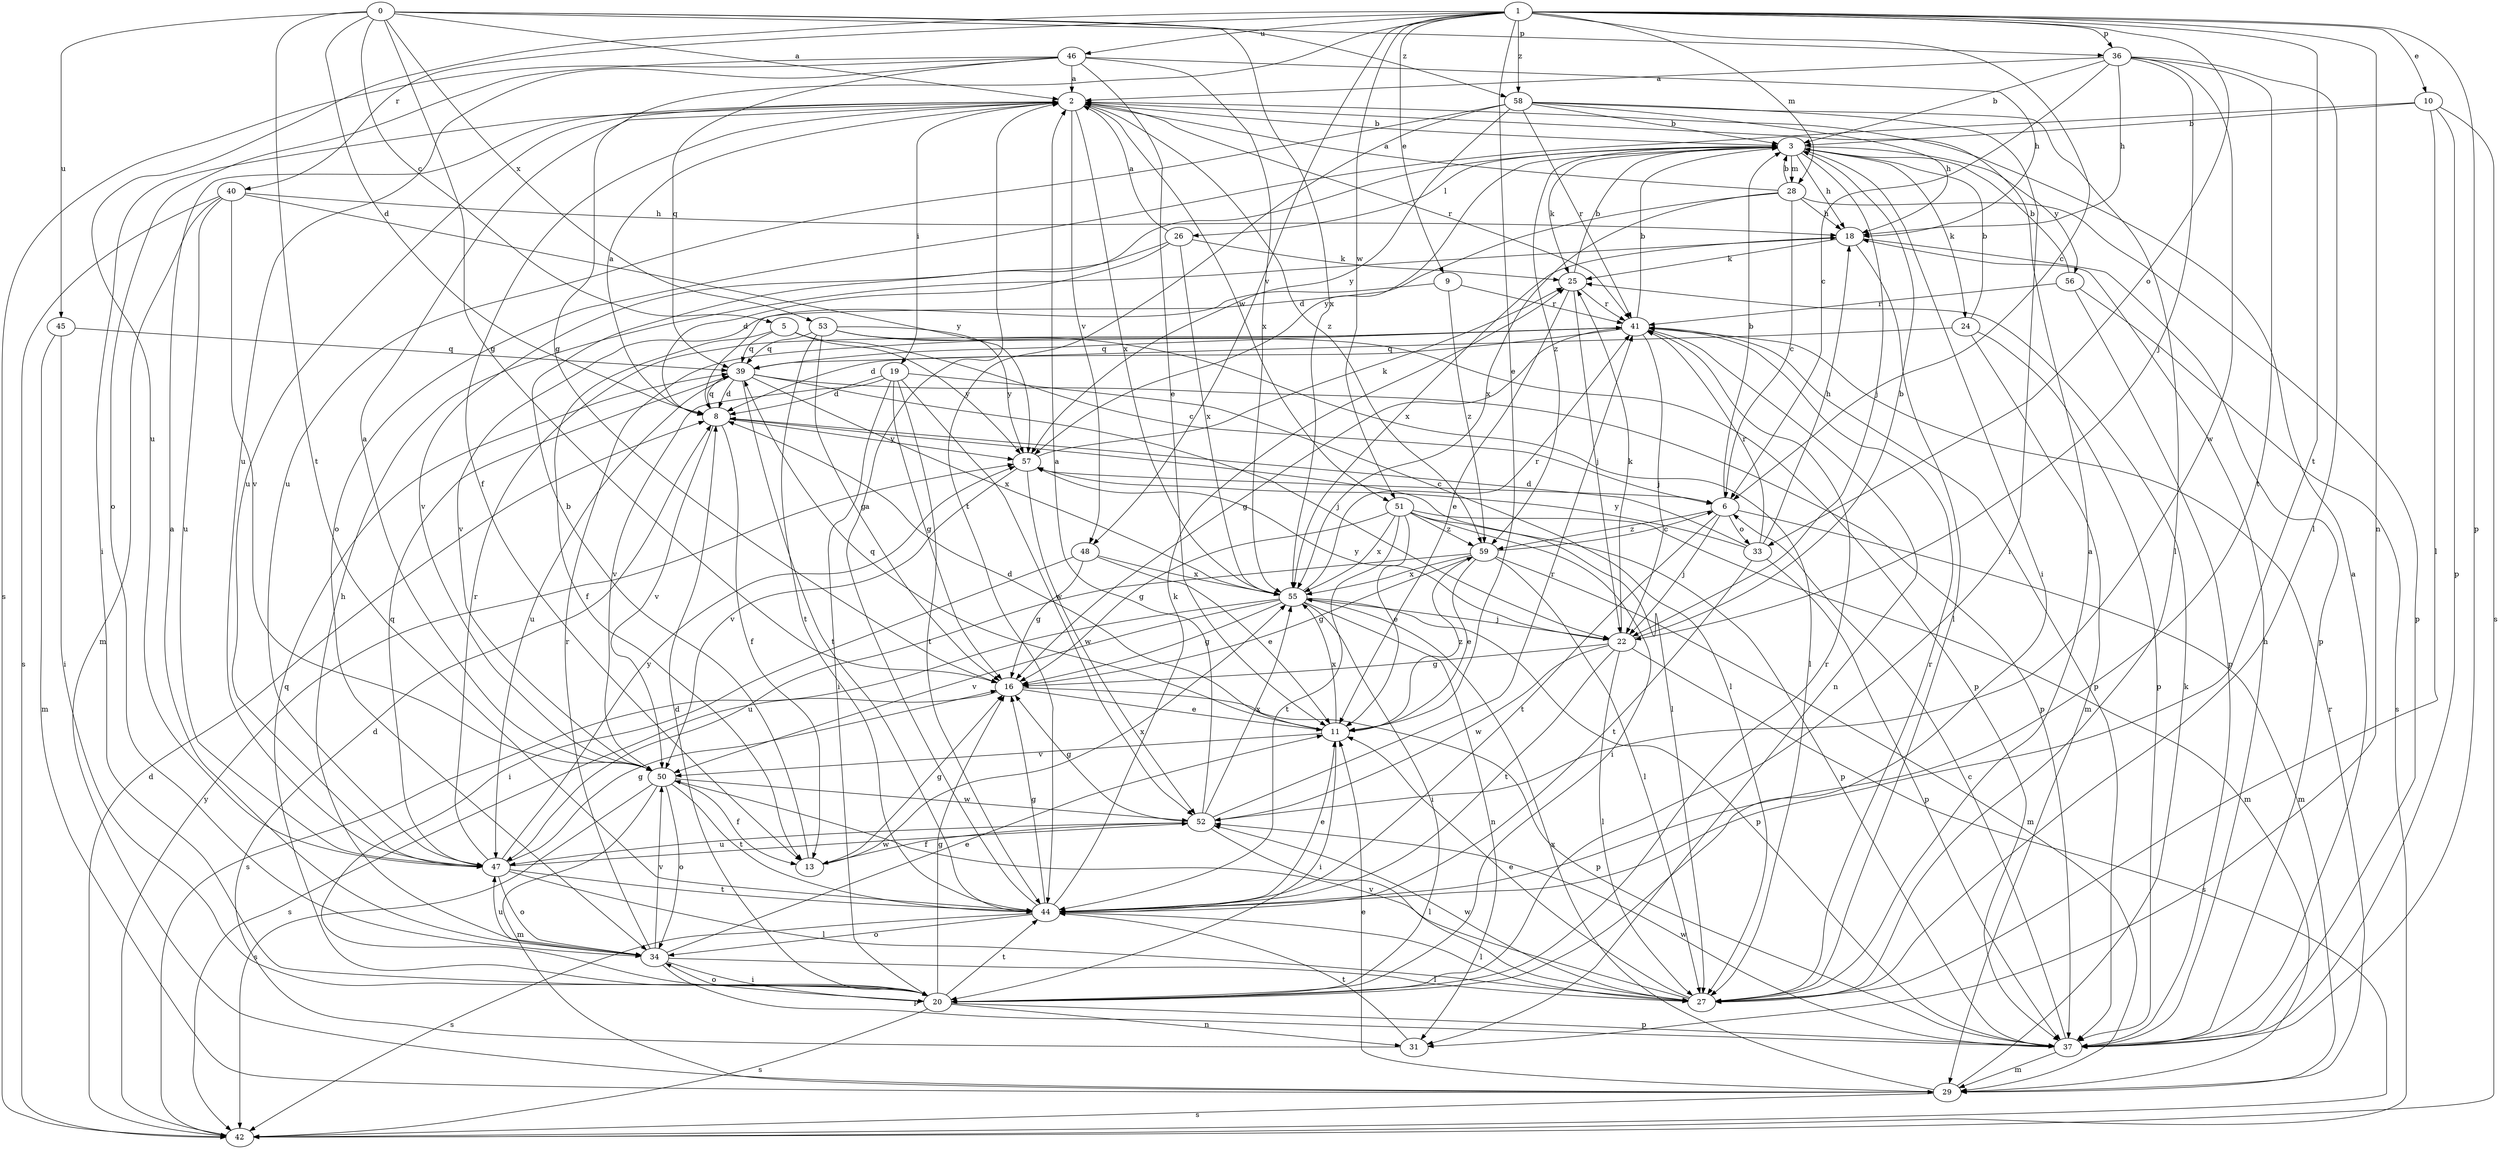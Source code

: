strict digraph  {
0;
1;
2;
3;
5;
6;
8;
9;
10;
11;
13;
16;
18;
19;
20;
22;
24;
25;
26;
27;
28;
29;
31;
33;
34;
36;
37;
39;
40;
41;
42;
44;
45;
46;
47;
48;
50;
51;
52;
53;
55;
56;
57;
58;
59;
0 -> 2  [label=a];
0 -> 5  [label=c];
0 -> 8  [label=d];
0 -> 16  [label=g];
0 -> 36  [label=p];
0 -> 44  [label=t];
0 -> 45  [label=u];
0 -> 53  [label=x];
0 -> 55  [label=x];
0 -> 58  [label=z];
1 -> 6  [label=c];
1 -> 9  [label=e];
1 -> 10  [label=e];
1 -> 11  [label=e];
1 -> 16  [label=g];
1 -> 28  [label=m];
1 -> 31  [label=n];
1 -> 33  [label=o];
1 -> 36  [label=p];
1 -> 37  [label=p];
1 -> 40  [label=r];
1 -> 44  [label=t];
1 -> 46  [label=u];
1 -> 47  [label=u];
1 -> 48  [label=v];
1 -> 51  [label=w];
1 -> 58  [label=z];
2 -> 3  [label=b];
2 -> 13  [label=f];
2 -> 19  [label=i];
2 -> 20  [label=i];
2 -> 41  [label=r];
2 -> 47  [label=u];
2 -> 48  [label=v];
2 -> 51  [label=w];
2 -> 55  [label=x];
2 -> 59  [label=z];
3 -> 18  [label=h];
3 -> 20  [label=i];
3 -> 22  [label=j];
3 -> 24  [label=k];
3 -> 25  [label=k];
3 -> 26  [label=l];
3 -> 28  [label=m];
3 -> 56  [label=y];
3 -> 57  [label=y];
3 -> 59  [label=z];
5 -> 6  [label=c];
5 -> 13  [label=f];
5 -> 39  [label=q];
5 -> 57  [label=y];
6 -> 3  [label=b];
6 -> 22  [label=j];
6 -> 29  [label=m];
6 -> 33  [label=o];
6 -> 44  [label=t];
6 -> 59  [label=z];
8 -> 2  [label=a];
8 -> 13  [label=f];
8 -> 27  [label=l];
8 -> 39  [label=q];
8 -> 50  [label=v];
8 -> 57  [label=y];
9 -> 41  [label=r];
9 -> 50  [label=v];
9 -> 59  [label=z];
10 -> 3  [label=b];
10 -> 27  [label=l];
10 -> 34  [label=o];
10 -> 37  [label=p];
10 -> 42  [label=s];
11 -> 8  [label=d];
11 -> 20  [label=i];
11 -> 39  [label=q];
11 -> 50  [label=v];
11 -> 55  [label=x];
11 -> 59  [label=z];
13 -> 3  [label=b];
13 -> 16  [label=g];
13 -> 55  [label=x];
16 -> 11  [label=e];
16 -> 37  [label=p];
16 -> 42  [label=s];
18 -> 25  [label=k];
18 -> 27  [label=l];
18 -> 37  [label=p];
18 -> 55  [label=x];
19 -> 8  [label=d];
19 -> 16  [label=g];
19 -> 20  [label=i];
19 -> 27  [label=l];
19 -> 44  [label=t];
19 -> 50  [label=v];
19 -> 52  [label=w];
20 -> 8  [label=d];
20 -> 16  [label=g];
20 -> 31  [label=n];
20 -> 34  [label=o];
20 -> 37  [label=p];
20 -> 39  [label=q];
20 -> 41  [label=r];
20 -> 42  [label=s];
20 -> 44  [label=t];
22 -> 3  [label=b];
22 -> 16  [label=g];
22 -> 25  [label=k];
22 -> 27  [label=l];
22 -> 42  [label=s];
22 -> 44  [label=t];
22 -> 52  [label=w];
22 -> 57  [label=y];
24 -> 3  [label=b];
24 -> 29  [label=m];
24 -> 37  [label=p];
24 -> 39  [label=q];
25 -> 3  [label=b];
25 -> 11  [label=e];
25 -> 22  [label=j];
25 -> 41  [label=r];
26 -> 2  [label=a];
26 -> 8  [label=d];
26 -> 25  [label=k];
26 -> 50  [label=v];
26 -> 55  [label=x];
27 -> 2  [label=a];
27 -> 11  [label=e];
27 -> 41  [label=r];
27 -> 50  [label=v];
27 -> 52  [label=w];
28 -> 2  [label=a];
28 -> 3  [label=b];
28 -> 6  [label=c];
28 -> 8  [label=d];
28 -> 18  [label=h];
28 -> 37  [label=p];
28 -> 55  [label=x];
29 -> 11  [label=e];
29 -> 25  [label=k];
29 -> 41  [label=r];
29 -> 42  [label=s];
29 -> 55  [label=x];
31 -> 8  [label=d];
31 -> 44  [label=t];
33 -> 8  [label=d];
33 -> 18  [label=h];
33 -> 37  [label=p];
33 -> 41  [label=r];
33 -> 44  [label=t];
33 -> 57  [label=y];
34 -> 2  [label=a];
34 -> 11  [label=e];
34 -> 18  [label=h];
34 -> 20  [label=i];
34 -> 27  [label=l];
34 -> 37  [label=p];
34 -> 41  [label=r];
34 -> 47  [label=u];
34 -> 50  [label=v];
36 -> 2  [label=a];
36 -> 3  [label=b];
36 -> 6  [label=c];
36 -> 18  [label=h];
36 -> 22  [label=j];
36 -> 27  [label=l];
36 -> 44  [label=t];
36 -> 52  [label=w];
37 -> 2  [label=a];
37 -> 6  [label=c];
37 -> 18  [label=h];
37 -> 29  [label=m];
37 -> 52  [label=w];
39 -> 8  [label=d];
39 -> 22  [label=j];
39 -> 37  [label=p];
39 -> 44  [label=t];
39 -> 47  [label=u];
39 -> 55  [label=x];
40 -> 18  [label=h];
40 -> 29  [label=m];
40 -> 42  [label=s];
40 -> 47  [label=u];
40 -> 50  [label=v];
40 -> 57  [label=y];
41 -> 3  [label=b];
41 -> 8  [label=d];
41 -> 16  [label=g];
41 -> 22  [label=j];
41 -> 31  [label=n];
41 -> 37  [label=p];
41 -> 39  [label=q];
42 -> 8  [label=d];
42 -> 57  [label=y];
44 -> 2  [label=a];
44 -> 11  [label=e];
44 -> 16  [label=g];
44 -> 25  [label=k];
44 -> 27  [label=l];
44 -> 34  [label=o];
44 -> 42  [label=s];
45 -> 20  [label=i];
45 -> 29  [label=m];
45 -> 39  [label=q];
46 -> 2  [label=a];
46 -> 11  [label=e];
46 -> 18  [label=h];
46 -> 34  [label=o];
46 -> 39  [label=q];
46 -> 42  [label=s];
46 -> 47  [label=u];
46 -> 55  [label=x];
47 -> 16  [label=g];
47 -> 27  [label=l];
47 -> 34  [label=o];
47 -> 39  [label=q];
47 -> 41  [label=r];
47 -> 44  [label=t];
47 -> 52  [label=w];
47 -> 57  [label=y];
48 -> 11  [label=e];
48 -> 16  [label=g];
48 -> 20  [label=i];
48 -> 55  [label=x];
50 -> 2  [label=a];
50 -> 13  [label=f];
50 -> 29  [label=m];
50 -> 34  [label=o];
50 -> 42  [label=s];
50 -> 44  [label=t];
50 -> 52  [label=w];
51 -> 11  [label=e];
51 -> 16  [label=g];
51 -> 20  [label=i];
51 -> 29  [label=m];
51 -> 37  [label=p];
51 -> 44  [label=t];
51 -> 55  [label=x];
51 -> 59  [label=z];
52 -> 2  [label=a];
52 -> 13  [label=f];
52 -> 16  [label=g];
52 -> 27  [label=l];
52 -> 41  [label=r];
52 -> 47  [label=u];
52 -> 55  [label=x];
53 -> 16  [label=g];
53 -> 27  [label=l];
53 -> 37  [label=p];
53 -> 39  [label=q];
53 -> 44  [label=t];
53 -> 57  [label=y];
55 -> 16  [label=g];
55 -> 20  [label=i];
55 -> 22  [label=j];
55 -> 31  [label=n];
55 -> 37  [label=p];
55 -> 41  [label=r];
55 -> 42  [label=s];
55 -> 50  [label=v];
56 -> 3  [label=b];
56 -> 37  [label=p];
56 -> 41  [label=r];
56 -> 42  [label=s];
57 -> 6  [label=c];
57 -> 25  [label=k];
57 -> 50  [label=v];
57 -> 52  [label=w];
58 -> 3  [label=b];
58 -> 18  [label=h];
58 -> 20  [label=i];
58 -> 27  [label=l];
58 -> 41  [label=r];
58 -> 44  [label=t];
58 -> 47  [label=u];
58 -> 57  [label=y];
59 -> 6  [label=c];
59 -> 11  [label=e];
59 -> 16  [label=g];
59 -> 27  [label=l];
59 -> 29  [label=m];
59 -> 47  [label=u];
59 -> 55  [label=x];
}
